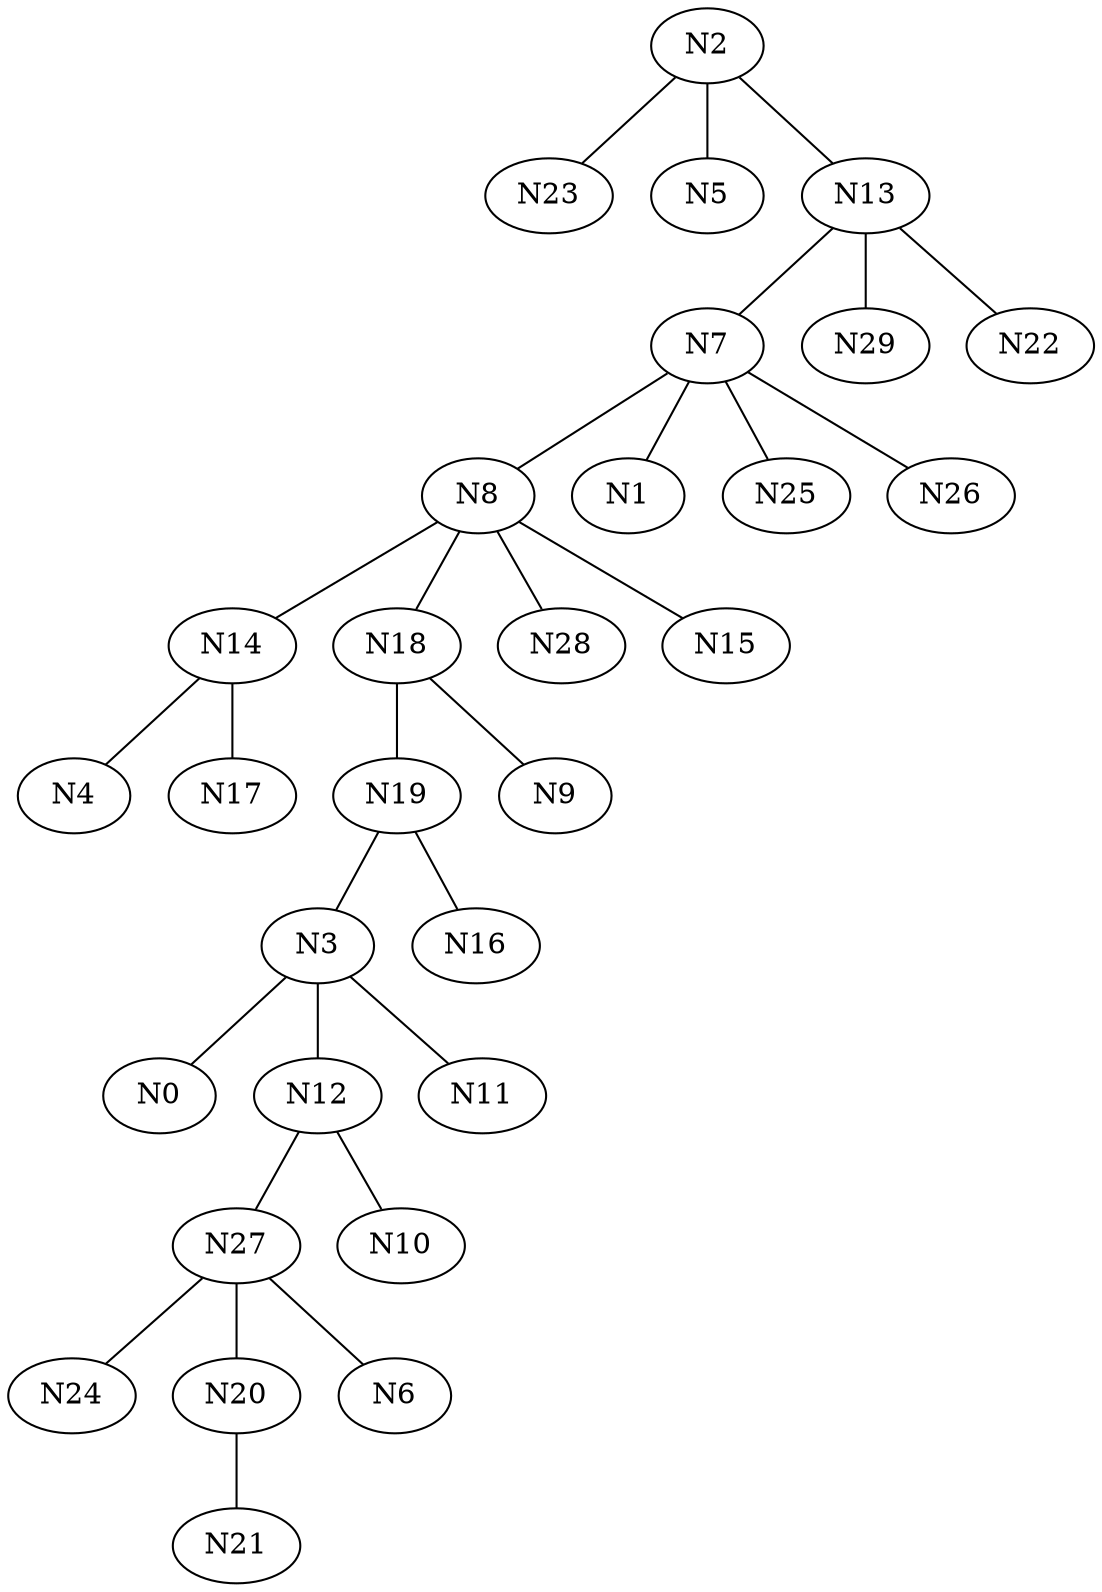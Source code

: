 Graph G {
	N19--N3[weight=1];
	N27--N24[weight=1];
	N14--N4[weight=1];
	N2--N23[weight=1];
	N2--N5[weight=1];
	N27--N20[weight=1];
	N7--N8[weight=1];
	N13--N29[weight=1];
	N18--N19[weight=1];
	N8--N28[weight=1];
	N27--N6[weight=1];
	N7--N1[weight=1];
	N3--N0[weight=1];
	N19--N16[weight=1];
	N13--N7[weight=1];
	N8--N14[weight=1];
	N2--N13[weight=1];
	N20--N21[weight=1];
	N12--N27[weight=1];
	N8--N15[weight=1];
	N18--N9[weight=1];
	N8--N18[weight=1];
	N12--N10[weight=1];
	N3--N11[weight=1];
	N3--N12[weight=1];
	N7--N25[weight=1];
	N7--N26[weight=1];
	N14--N17[weight=1];
	N13--N22[weight=1];
}